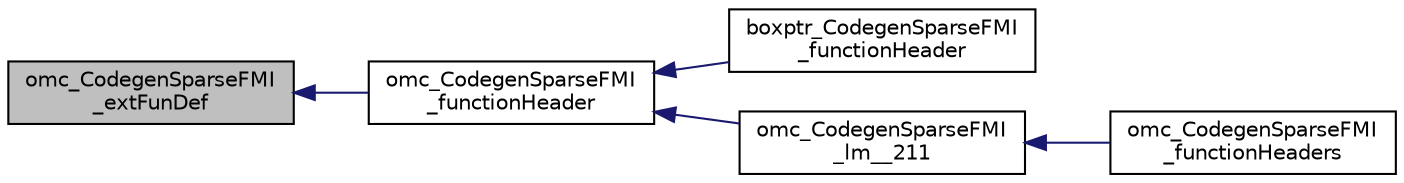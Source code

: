 digraph "omc_CodegenSparseFMI_extFunDef"
{
  edge [fontname="Helvetica",fontsize="10",labelfontname="Helvetica",labelfontsize="10"];
  node [fontname="Helvetica",fontsize="10",shape=record];
  rankdir="LR";
  Node87366 [label="omc_CodegenSparseFMI\l_extFunDef",height=0.2,width=0.4,color="black", fillcolor="grey75", style="filled", fontcolor="black"];
  Node87366 -> Node87367 [dir="back",color="midnightblue",fontsize="10",style="solid",fontname="Helvetica"];
  Node87367 [label="omc_CodegenSparseFMI\l_functionHeader",height=0.2,width=0.4,color="black", fillcolor="white", style="filled",URL="$da/d88/_codegen_sparse_f_m_i_8h.html#a3a4e37a305f6a89faea6f0e9859281c1"];
  Node87367 -> Node87368 [dir="back",color="midnightblue",fontsize="10",style="solid",fontname="Helvetica"];
  Node87368 [label="boxptr_CodegenSparseFMI\l_functionHeader",height=0.2,width=0.4,color="black", fillcolor="white", style="filled",URL="$da/d88/_codegen_sparse_f_m_i_8h.html#a8dd455515189b777f47a814c26acdc09"];
  Node87367 -> Node87369 [dir="back",color="midnightblue",fontsize="10",style="solid",fontname="Helvetica"];
  Node87369 [label="omc_CodegenSparseFMI\l_lm__211",height=0.2,width=0.4,color="black", fillcolor="white", style="filled",URL="$d1/d2e/_codegen_sparse_f_m_i_8c.html#af3a21502d3dd1fc1f64222894ba4070a"];
  Node87369 -> Node87370 [dir="back",color="midnightblue",fontsize="10",style="solid",fontname="Helvetica"];
  Node87370 [label="omc_CodegenSparseFMI\l_functionHeaders",height=0.2,width=0.4,color="black", fillcolor="white", style="filled",URL="$da/d88/_codegen_sparse_f_m_i_8h.html#a4c201884efcfd68817a94996608d5f9b"];
}
